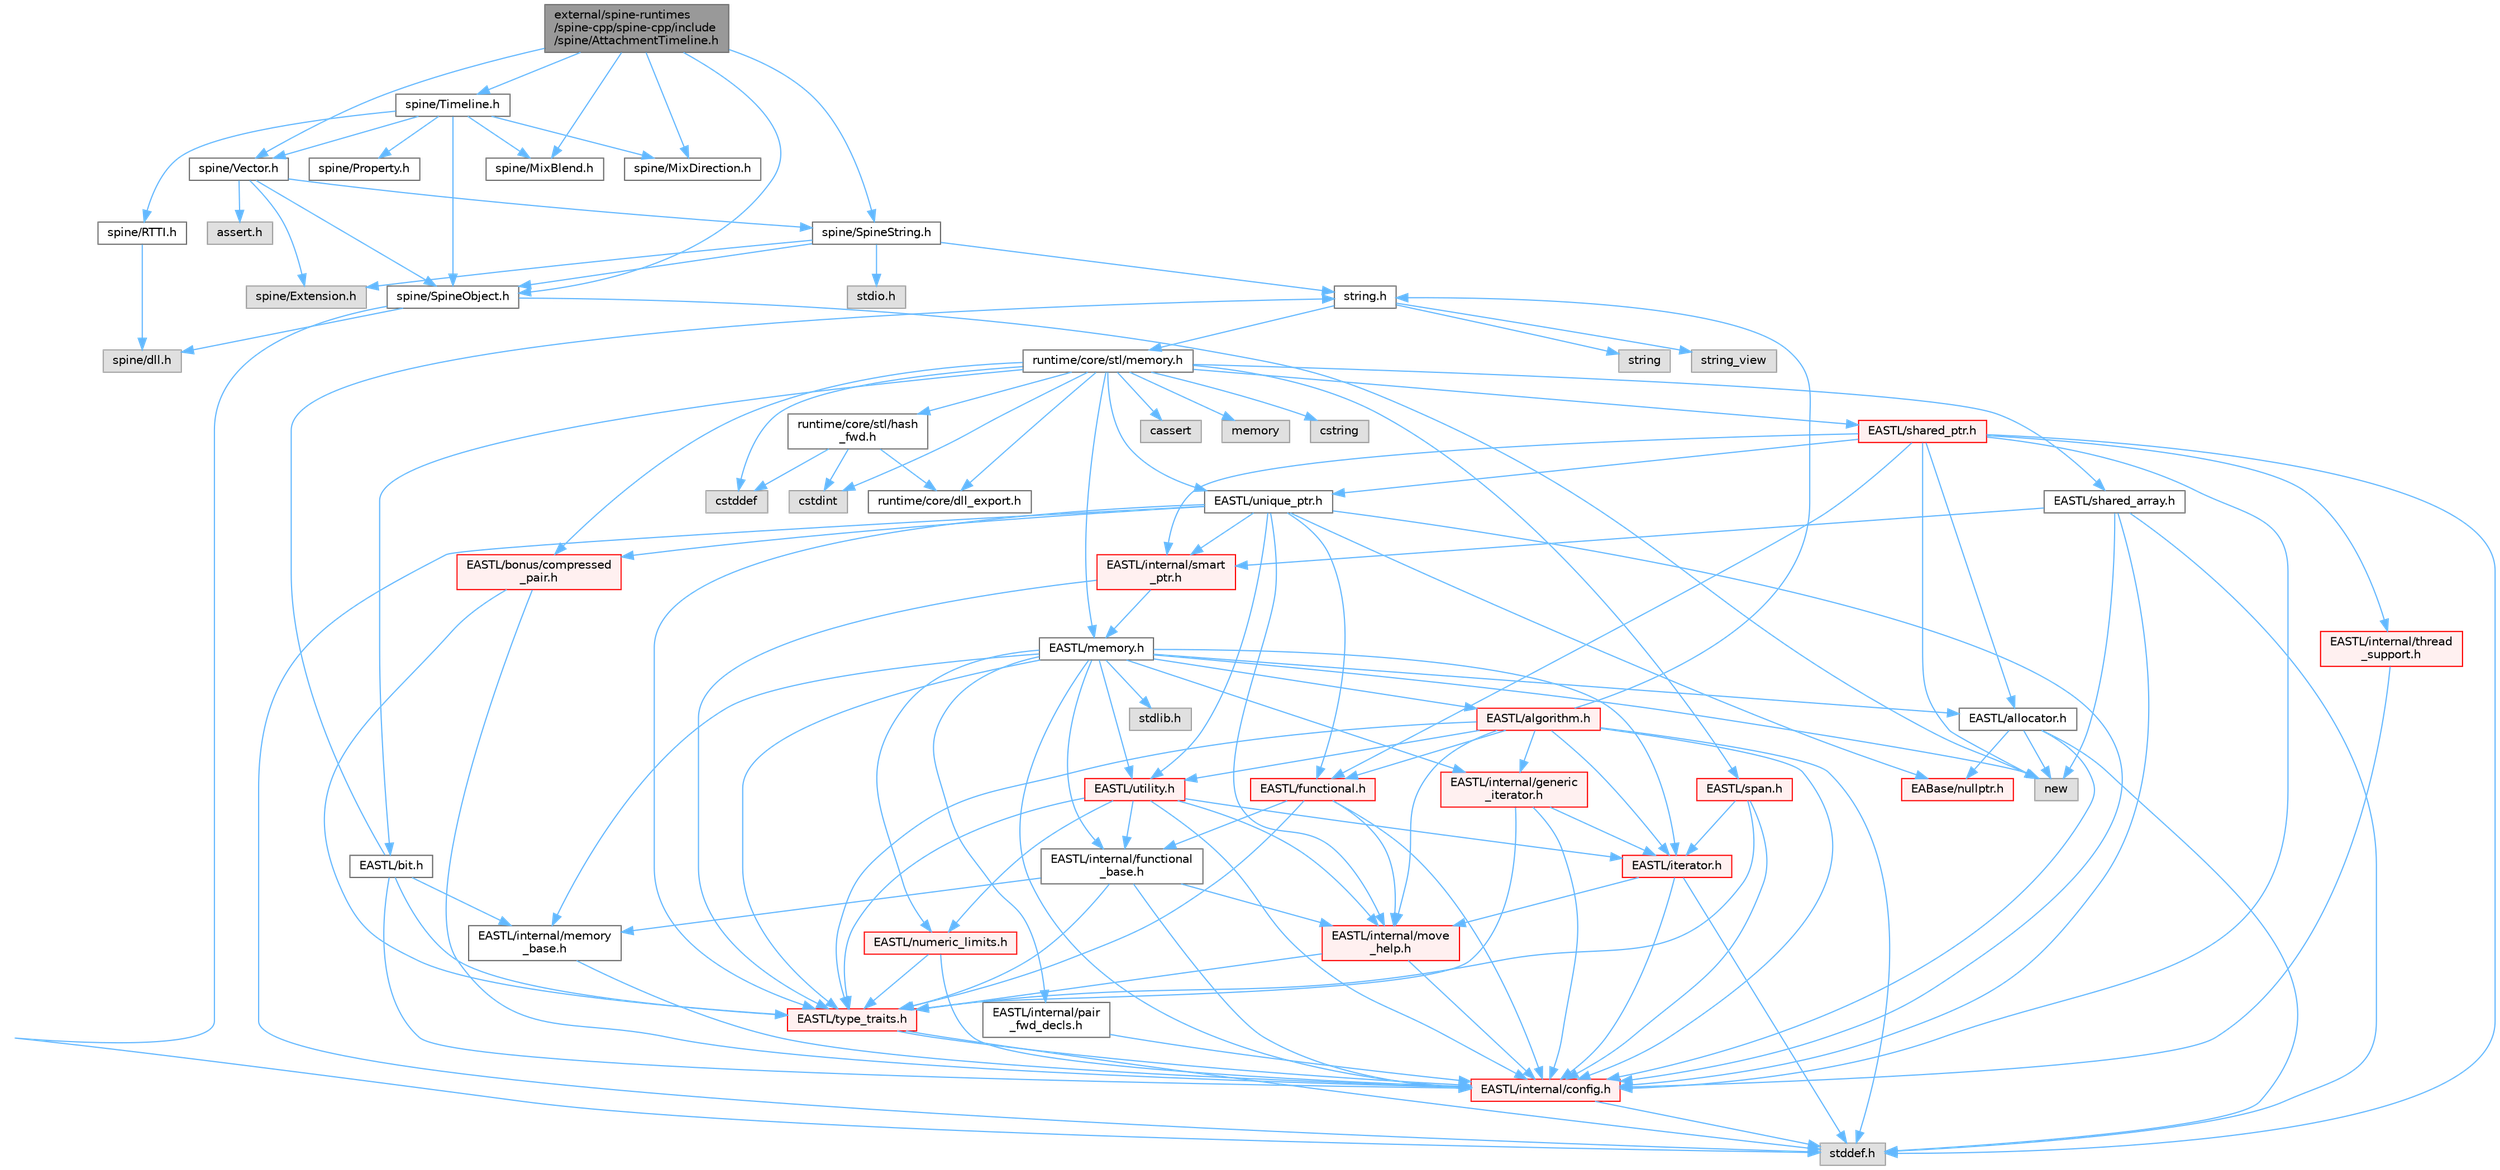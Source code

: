 digraph "external/spine-runtimes/spine-cpp/spine-cpp/include/spine/AttachmentTimeline.h"
{
 // LATEX_PDF_SIZE
  bgcolor="transparent";
  edge [fontname=Helvetica,fontsize=10,labelfontname=Helvetica,labelfontsize=10];
  node [fontname=Helvetica,fontsize=10,shape=box,height=0.2,width=0.4];
  Node1 [id="Node000001",label="external/spine-runtimes\l/spine-cpp/spine-cpp/include\l/spine/AttachmentTimeline.h",height=0.2,width=0.4,color="gray40", fillcolor="grey60", style="filled", fontcolor="black",tooltip=" "];
  Node1 -> Node2 [id="edge133_Node000001_Node000002",color="steelblue1",style="solid",tooltip=" "];
  Node2 [id="Node000002",label="spine/Timeline.h",height=0.2,width=0.4,color="grey40", fillcolor="white", style="filled",URL="$_timeline_8h.html",tooltip=" "];
  Node2 -> Node3 [id="edge134_Node000002_Node000003",color="steelblue1",style="solid",tooltip=" "];
  Node3 [id="Node000003",label="spine/RTTI.h",height=0.2,width=0.4,color="grey40", fillcolor="white", style="filled",URL="$_r_t_t_i_8h.html",tooltip=" "];
  Node3 -> Node4 [id="edge135_Node000003_Node000004",color="steelblue1",style="solid",tooltip=" "];
  Node4 [id="Node000004",label="spine/dll.h",height=0.2,width=0.4,color="grey60", fillcolor="#E0E0E0", style="filled",tooltip=" "];
  Node2 -> Node5 [id="edge136_Node000002_Node000005",color="steelblue1",style="solid",tooltip=" "];
  Node5 [id="Node000005",label="spine/Vector.h",height=0.2,width=0.4,color="grey40", fillcolor="white", style="filled",URL="$external_2spine-runtimes_2spine-cpp_2spine-cpp_2include_2spine_2vector_8h.html",tooltip=" "];
  Node5 -> Node6 [id="edge137_Node000005_Node000006",color="steelblue1",style="solid",tooltip=" "];
  Node6 [id="Node000006",label="spine/Extension.h",height=0.2,width=0.4,color="grey60", fillcolor="#E0E0E0", style="filled",tooltip=" "];
  Node5 -> Node7 [id="edge138_Node000005_Node000007",color="steelblue1",style="solid",tooltip=" "];
  Node7 [id="Node000007",label="spine/SpineObject.h",height=0.2,width=0.4,color="grey40", fillcolor="white", style="filled",URL="$_spine_object_8h.html",tooltip=" "];
  Node7 -> Node8 [id="edge139_Node000007_Node000008",color="steelblue1",style="solid",tooltip=" "];
  Node8 [id="Node000008",label="new",height=0.2,width=0.4,color="grey60", fillcolor="#E0E0E0", style="filled",tooltip=" "];
  Node7 -> Node9 [id="edge140_Node000007_Node000009",color="steelblue1",style="solid",tooltip=" "];
  Node9 [id="Node000009",label="stddef.h",height=0.2,width=0.4,color="grey60", fillcolor="#E0E0E0", style="filled",tooltip=" "];
  Node7 -> Node4 [id="edge141_Node000007_Node000004",color="steelblue1",style="solid",tooltip=" "];
  Node5 -> Node10 [id="edge142_Node000005_Node000010",color="steelblue1",style="solid",tooltip=" "];
  Node10 [id="Node000010",label="spine/SpineString.h",height=0.2,width=0.4,color="grey40", fillcolor="white", style="filled",URL="$_spine_string_8h.html",tooltip=" "];
  Node10 -> Node7 [id="edge143_Node000010_Node000007",color="steelblue1",style="solid",tooltip=" "];
  Node10 -> Node6 [id="edge144_Node000010_Node000006",color="steelblue1",style="solid",tooltip=" "];
  Node10 -> Node11 [id="edge145_Node000010_Node000011",color="steelblue1",style="solid",tooltip=" "];
  Node11 [id="Node000011",label="string.h",height=0.2,width=0.4,color="grey40", fillcolor="white", style="filled",URL="$string_8h.html",tooltip=" "];
  Node11 -> Node12 [id="edge146_Node000011_Node000012",color="steelblue1",style="solid",tooltip=" "];
  Node12 [id="Node000012",label="string",height=0.2,width=0.4,color="grey60", fillcolor="#E0E0E0", style="filled",tooltip=" "];
  Node11 -> Node13 [id="edge147_Node000011_Node000013",color="steelblue1",style="solid",tooltip=" "];
  Node13 [id="Node000013",label="string_view",height=0.2,width=0.4,color="grey60", fillcolor="#E0E0E0", style="filled",tooltip=" "];
  Node11 -> Node14 [id="edge148_Node000011_Node000014",color="steelblue1",style="solid",tooltip=" "];
  Node14 [id="Node000014",label="runtime/core/stl/memory.h",height=0.2,width=0.4,color="grey40", fillcolor="white", style="filled",URL="$runtime_2core_2stl_2memory_8h.html",tooltip=" "];
  Node14 -> Node15 [id="edge149_Node000014_Node000015",color="steelblue1",style="solid",tooltip=" "];
  Node15 [id="Node000015",label="cstddef",height=0.2,width=0.4,color="grey60", fillcolor="#E0E0E0", style="filled",tooltip=" "];
  Node14 -> Node16 [id="edge150_Node000014_Node000016",color="steelblue1",style="solid",tooltip=" "];
  Node16 [id="Node000016",label="cstdint",height=0.2,width=0.4,color="grey60", fillcolor="#E0E0E0", style="filled",tooltip=" "];
  Node14 -> Node17 [id="edge151_Node000014_Node000017",color="steelblue1",style="solid",tooltip=" "];
  Node17 [id="Node000017",label="cassert",height=0.2,width=0.4,color="grey60", fillcolor="#E0E0E0", style="filled",tooltip=" "];
  Node14 -> Node18 [id="edge152_Node000014_Node000018",color="steelblue1",style="solid",tooltip=" "];
  Node18 [id="Node000018",label="memory",height=0.2,width=0.4,color="grey60", fillcolor="#E0E0E0", style="filled",tooltip=" "];
  Node14 -> Node19 [id="edge153_Node000014_Node000019",color="steelblue1",style="solid",tooltip=" "];
  Node19 [id="Node000019",label="cstring",height=0.2,width=0.4,color="grey60", fillcolor="#E0E0E0", style="filled",tooltip=" "];
  Node14 -> Node20 [id="edge154_Node000014_Node000020",color="steelblue1",style="solid",tooltip=" "];
  Node20 [id="Node000020",label="EASTL/bit.h",height=0.2,width=0.4,color="grey40", fillcolor="white", style="filled",URL="$bit_8h.html",tooltip=" "];
  Node20 -> Node21 [id="edge155_Node000020_Node000021",color="steelblue1",style="solid",tooltip=" "];
  Node21 [id="Node000021",label="EASTL/internal/config.h",height=0.2,width=0.4,color="red", fillcolor="#FFF0F0", style="filled",URL="$runtime_2_e_a_s_t_l_2include_2_e_a_s_t_l_2internal_2config_8h.html",tooltip=" "];
  Node21 -> Node9 [id="edge156_Node000021_Node000009",color="steelblue1",style="solid",tooltip=" "];
  Node20 -> Node29 [id="edge157_Node000020_Node000029",color="steelblue1",style="solid",tooltip=" "];
  Node29 [id="Node000029",label="EASTL/internal/memory\l_base.h",height=0.2,width=0.4,color="grey40", fillcolor="white", style="filled",URL="$memory__base_8h.html",tooltip=" "];
  Node29 -> Node21 [id="edge158_Node000029_Node000021",color="steelblue1",style="solid",tooltip=" "];
  Node20 -> Node30 [id="edge159_Node000020_Node000030",color="steelblue1",style="solid",tooltip=" "];
  Node30 [id="Node000030",label="EASTL/type_traits.h",height=0.2,width=0.4,color="red", fillcolor="#FFF0F0", style="filled",URL="$_e_a_s_t_l_2include_2_e_a_s_t_l_2type__traits_8h.html",tooltip=" "];
  Node30 -> Node21 [id="edge160_Node000030_Node000021",color="steelblue1",style="solid",tooltip=" "];
  Node30 -> Node9 [id="edge161_Node000030_Node000009",color="steelblue1",style="solid",tooltip=" "];
  Node20 -> Node11 [id="edge162_Node000020_Node000011",color="steelblue1",style="solid",tooltip=" "];
  Node14 -> Node40 [id="edge163_Node000014_Node000040",color="steelblue1",style="solid",tooltip=" "];
  Node40 [id="Node000040",label="EASTL/memory.h",height=0.2,width=0.4,color="grey40", fillcolor="white", style="filled",URL="$runtime_2_e_a_s_t_l_2include_2_e_a_s_t_l_2memory_8h.html",tooltip=" "];
  Node40 -> Node21 [id="edge164_Node000040_Node000021",color="steelblue1",style="solid",tooltip=" "];
  Node40 -> Node29 [id="edge165_Node000040_Node000029",color="steelblue1",style="solid",tooltip=" "];
  Node40 -> Node41 [id="edge166_Node000040_Node000041",color="steelblue1",style="solid",tooltip=" "];
  Node41 [id="Node000041",label="EASTL/internal/generic\l_iterator.h",height=0.2,width=0.4,color="red", fillcolor="#FFF0F0", style="filled",URL="$generic__iterator_8h.html",tooltip=" "];
  Node41 -> Node21 [id="edge167_Node000041_Node000021",color="steelblue1",style="solid",tooltip=" "];
  Node41 -> Node42 [id="edge168_Node000041_Node000042",color="steelblue1",style="solid",tooltip=" "];
  Node42 [id="Node000042",label="EASTL/iterator.h",height=0.2,width=0.4,color="red", fillcolor="#FFF0F0", style="filled",URL="$_e_a_s_t_l_2include_2_e_a_s_t_l_2iterator_8h.html",tooltip=" "];
  Node42 -> Node21 [id="edge169_Node000042_Node000021",color="steelblue1",style="solid",tooltip=" "];
  Node42 -> Node43 [id="edge170_Node000042_Node000043",color="steelblue1",style="solid",tooltip=" "];
  Node43 [id="Node000043",label="EASTL/internal/move\l_help.h",height=0.2,width=0.4,color="red", fillcolor="#FFF0F0", style="filled",URL="$move__help_8h.html",tooltip=" "];
  Node43 -> Node21 [id="edge171_Node000043_Node000021",color="steelblue1",style="solid",tooltip=" "];
  Node43 -> Node30 [id="edge172_Node000043_Node000030",color="steelblue1",style="solid",tooltip=" "];
  Node42 -> Node9 [id="edge173_Node000042_Node000009",color="steelblue1",style="solid",tooltip=" "];
  Node41 -> Node30 [id="edge174_Node000041_Node000030",color="steelblue1",style="solid",tooltip=" "];
  Node40 -> Node45 [id="edge175_Node000040_Node000045",color="steelblue1",style="solid",tooltip=" "];
  Node45 [id="Node000045",label="EASTL/internal/pair\l_fwd_decls.h",height=0.2,width=0.4,color="grey40", fillcolor="white", style="filled",URL="$pair__fwd__decls_8h.html",tooltip=" "];
  Node45 -> Node21 [id="edge176_Node000045_Node000021",color="steelblue1",style="solid",tooltip=" "];
  Node40 -> Node46 [id="edge177_Node000040_Node000046",color="steelblue1",style="solid",tooltip=" "];
  Node46 [id="Node000046",label="EASTL/internal/functional\l_base.h",height=0.2,width=0.4,color="grey40", fillcolor="white", style="filled",URL="$functional__base_8h.html",tooltip=" "];
  Node46 -> Node21 [id="edge178_Node000046_Node000021",color="steelblue1",style="solid",tooltip=" "];
  Node46 -> Node29 [id="edge179_Node000046_Node000029",color="steelblue1",style="solid",tooltip=" "];
  Node46 -> Node43 [id="edge180_Node000046_Node000043",color="steelblue1",style="solid",tooltip=" "];
  Node46 -> Node30 [id="edge181_Node000046_Node000030",color="steelblue1",style="solid",tooltip=" "];
  Node40 -> Node47 [id="edge182_Node000040_Node000047",color="steelblue1",style="solid",tooltip=" "];
  Node47 [id="Node000047",label="EASTL/algorithm.h",height=0.2,width=0.4,color="red", fillcolor="#FFF0F0", style="filled",URL="$_e_a_s_t_l_2include_2_e_a_s_t_l_2algorithm_8h.html",tooltip=" "];
  Node47 -> Node21 [id="edge183_Node000047_Node000021",color="steelblue1",style="solid",tooltip=" "];
  Node47 -> Node30 [id="edge184_Node000047_Node000030",color="steelblue1",style="solid",tooltip=" "];
  Node47 -> Node43 [id="edge185_Node000047_Node000043",color="steelblue1",style="solid",tooltip=" "];
  Node47 -> Node42 [id="edge186_Node000047_Node000042",color="steelblue1",style="solid",tooltip=" "];
  Node47 -> Node50 [id="edge187_Node000047_Node000050",color="steelblue1",style="solid",tooltip=" "];
  Node50 [id="Node000050",label="EASTL/functional.h",height=0.2,width=0.4,color="red", fillcolor="#FFF0F0", style="filled",URL="$_e_a_s_t_l_2include_2_e_a_s_t_l_2functional_8h.html",tooltip=" "];
  Node50 -> Node21 [id="edge188_Node000050_Node000021",color="steelblue1",style="solid",tooltip=" "];
  Node50 -> Node43 [id="edge189_Node000050_Node000043",color="steelblue1",style="solid",tooltip=" "];
  Node50 -> Node30 [id="edge190_Node000050_Node000030",color="steelblue1",style="solid",tooltip=" "];
  Node50 -> Node46 [id="edge191_Node000050_Node000046",color="steelblue1",style="solid",tooltip=" "];
  Node47 -> Node56 [id="edge192_Node000047_Node000056",color="steelblue1",style="solid",tooltip=" "];
  Node56 [id="Node000056",label="EASTL/utility.h",height=0.2,width=0.4,color="red", fillcolor="#FFF0F0", style="filled",URL="$runtime_2_e_a_s_t_l_2include_2_e_a_s_t_l_2utility_8h.html",tooltip=" "];
  Node56 -> Node21 [id="edge193_Node000056_Node000021",color="steelblue1",style="solid",tooltip=" "];
  Node56 -> Node30 [id="edge194_Node000056_Node000030",color="steelblue1",style="solid",tooltip=" "];
  Node56 -> Node42 [id="edge195_Node000056_Node000042",color="steelblue1",style="solid",tooltip=" "];
  Node56 -> Node57 [id="edge196_Node000056_Node000057",color="steelblue1",style="solid",tooltip=" "];
  Node57 [id="Node000057",label="EASTL/numeric_limits.h",height=0.2,width=0.4,color="red", fillcolor="#FFF0F0", style="filled",URL="$numeric__limits_8h.html",tooltip=" "];
  Node57 -> Node21 [id="edge197_Node000057_Node000021",color="steelblue1",style="solid",tooltip=" "];
  Node57 -> Node30 [id="edge198_Node000057_Node000030",color="steelblue1",style="solid",tooltip=" "];
  Node56 -> Node46 [id="edge199_Node000056_Node000046",color="steelblue1",style="solid",tooltip=" "];
  Node56 -> Node43 [id="edge200_Node000056_Node000043",color="steelblue1",style="solid",tooltip=" "];
  Node47 -> Node41 [id="edge201_Node000047_Node000041",color="steelblue1",style="solid",tooltip=" "];
  Node47 -> Node9 [id="edge202_Node000047_Node000009",color="steelblue1",style="solid",tooltip=" "];
  Node47 -> Node11 [id="edge203_Node000047_Node000011",color="steelblue1",style="solid",tooltip=" "];
  Node40 -> Node30 [id="edge204_Node000040_Node000030",color="steelblue1",style="solid",tooltip=" "];
  Node40 -> Node54 [id="edge205_Node000040_Node000054",color="steelblue1",style="solid",tooltip=" "];
  Node54 [id="Node000054",label="EASTL/allocator.h",height=0.2,width=0.4,color="grey40", fillcolor="white", style="filled",URL="$runtime_2_e_a_s_t_l_2include_2_e_a_s_t_l_2allocator_8h.html",tooltip=" "];
  Node54 -> Node21 [id="edge206_Node000054_Node000021",color="steelblue1",style="solid",tooltip=" "];
  Node54 -> Node32 [id="edge207_Node000054_Node000032",color="steelblue1",style="solid",tooltip=" "];
  Node32 [id="Node000032",label="EABase/nullptr.h",height=0.2,width=0.4,color="red", fillcolor="#FFF0F0", style="filled",URL="$nullptr_8h.html",tooltip=" "];
  Node54 -> Node9 [id="edge208_Node000054_Node000009",color="steelblue1",style="solid",tooltip=" "];
  Node54 -> Node8 [id="edge209_Node000054_Node000008",color="steelblue1",style="solid",tooltip=" "];
  Node40 -> Node42 [id="edge210_Node000040_Node000042",color="steelblue1",style="solid",tooltip=" "];
  Node40 -> Node56 [id="edge211_Node000040_Node000056",color="steelblue1",style="solid",tooltip=" "];
  Node40 -> Node57 [id="edge212_Node000040_Node000057",color="steelblue1",style="solid",tooltip=" "];
  Node40 -> Node66 [id="edge213_Node000040_Node000066",color="steelblue1",style="solid",tooltip=" "];
  Node66 [id="Node000066",label="stdlib.h",height=0.2,width=0.4,color="grey60", fillcolor="#E0E0E0", style="filled",tooltip=" "];
  Node40 -> Node8 [id="edge214_Node000040_Node000008",color="steelblue1",style="solid",tooltip=" "];
  Node14 -> Node67 [id="edge215_Node000014_Node000067",color="steelblue1",style="solid",tooltip=" "];
  Node67 [id="Node000067",label="EASTL/shared_array.h",height=0.2,width=0.4,color="grey40", fillcolor="white", style="filled",URL="$shared__array_8h.html",tooltip=" "];
  Node67 -> Node21 [id="edge216_Node000067_Node000021",color="steelblue1",style="solid",tooltip=" "];
  Node67 -> Node68 [id="edge217_Node000067_Node000068",color="steelblue1",style="solid",tooltip=" "];
  Node68 [id="Node000068",label="EASTL/internal/smart\l_ptr.h",height=0.2,width=0.4,color="red", fillcolor="#FFF0F0", style="filled",URL="$smart__ptr_8h.html",tooltip=" "];
  Node68 -> Node40 [id="edge218_Node000068_Node000040",color="steelblue1",style="solid",tooltip=" "];
  Node68 -> Node30 [id="edge219_Node000068_Node000030",color="steelblue1",style="solid",tooltip=" "];
  Node67 -> Node8 [id="edge220_Node000067_Node000008",color="steelblue1",style="solid",tooltip=" "];
  Node67 -> Node9 [id="edge221_Node000067_Node000009",color="steelblue1",style="solid",tooltip=" "];
  Node14 -> Node70 [id="edge222_Node000014_Node000070",color="steelblue1",style="solid",tooltip=" "];
  Node70 [id="Node000070",label="EASTL/unique_ptr.h",height=0.2,width=0.4,color="grey40", fillcolor="white", style="filled",URL="$unique__ptr_8h.html",tooltip=" "];
  Node70 -> Node32 [id="edge223_Node000070_Node000032",color="steelblue1",style="solid",tooltip=" "];
  Node70 -> Node71 [id="edge224_Node000070_Node000071",color="steelblue1",style="solid",tooltip=" "];
  Node71 [id="Node000071",label="EASTL/bonus/compressed\l_pair.h",height=0.2,width=0.4,color="red", fillcolor="#FFF0F0", style="filled",URL="$compressed__pair_8h.html",tooltip=" "];
  Node71 -> Node21 [id="edge225_Node000071_Node000021",color="steelblue1",style="solid",tooltip=" "];
  Node71 -> Node30 [id="edge226_Node000071_Node000030",color="steelblue1",style="solid",tooltip=" "];
  Node70 -> Node50 [id="edge227_Node000070_Node000050",color="steelblue1",style="solid",tooltip=" "];
  Node70 -> Node21 [id="edge228_Node000070_Node000021",color="steelblue1",style="solid",tooltip=" "];
  Node70 -> Node43 [id="edge229_Node000070_Node000043",color="steelblue1",style="solid",tooltip=" "];
  Node70 -> Node68 [id="edge230_Node000070_Node000068",color="steelblue1",style="solid",tooltip=" "];
  Node70 -> Node30 [id="edge231_Node000070_Node000030",color="steelblue1",style="solid",tooltip=" "];
  Node70 -> Node56 [id="edge232_Node000070_Node000056",color="steelblue1",style="solid",tooltip=" "];
  Node70 -> Node9 [id="edge233_Node000070_Node000009",color="steelblue1",style="solid",tooltip=" "];
  Node14 -> Node73 [id="edge234_Node000014_Node000073",color="steelblue1",style="solid",tooltip=" "];
  Node73 [id="Node000073",label="EASTL/shared_ptr.h",height=0.2,width=0.4,color="red", fillcolor="#FFF0F0", style="filled",URL="$shared__ptr_8h.html",tooltip=" "];
  Node73 -> Node21 [id="edge235_Node000073_Node000021",color="steelblue1",style="solid",tooltip=" "];
  Node73 -> Node68 [id="edge236_Node000073_Node000068",color="steelblue1",style="solid",tooltip=" "];
  Node73 -> Node74 [id="edge237_Node000073_Node000074",color="steelblue1",style="solid",tooltip=" "];
  Node74 [id="Node000074",label="EASTL/internal/thread\l_support.h",height=0.2,width=0.4,color="red", fillcolor="#FFF0F0", style="filled",URL="$thread__support_8h.html",tooltip=" "];
  Node74 -> Node21 [id="edge238_Node000074_Node000021",color="steelblue1",style="solid",tooltip=" "];
  Node73 -> Node70 [id="edge239_Node000073_Node000070",color="steelblue1",style="solid",tooltip=" "];
  Node73 -> Node50 [id="edge240_Node000073_Node000050",color="steelblue1",style="solid",tooltip=" "];
  Node73 -> Node54 [id="edge241_Node000073_Node000054",color="steelblue1",style="solid",tooltip=" "];
  Node73 -> Node8 [id="edge242_Node000073_Node000008",color="steelblue1",style="solid",tooltip=" "];
  Node73 -> Node9 [id="edge243_Node000073_Node000009",color="steelblue1",style="solid",tooltip=" "];
  Node14 -> Node153 [id="edge244_Node000014_Node000153",color="steelblue1",style="solid",tooltip=" "];
  Node153 [id="Node000153",label="EASTL/span.h",height=0.2,width=0.4,color="red", fillcolor="#FFF0F0", style="filled",URL="$span_8h.html",tooltip=" "];
  Node153 -> Node21 [id="edge245_Node000153_Node000021",color="steelblue1",style="solid",tooltip=" "];
  Node153 -> Node30 [id="edge246_Node000153_Node000030",color="steelblue1",style="solid",tooltip=" "];
  Node153 -> Node42 [id="edge247_Node000153_Node000042",color="steelblue1",style="solid",tooltip=" "];
  Node14 -> Node71 [id="edge248_Node000014_Node000071",color="steelblue1",style="solid",tooltip=" "];
  Node14 -> Node156 [id="edge249_Node000014_Node000156",color="steelblue1",style="solid",tooltip=" "];
  Node156 [id="Node000156",label="runtime/core/dll_export.h",height=0.2,width=0.4,color="grey40", fillcolor="white", style="filled",URL="$dll__export_8h.html",tooltip=" "];
  Node14 -> Node157 [id="edge250_Node000014_Node000157",color="steelblue1",style="solid",tooltip=" "];
  Node157 [id="Node000157",label="runtime/core/stl/hash\l_fwd.h",height=0.2,width=0.4,color="grey40", fillcolor="white", style="filled",URL="$hash__fwd_8h.html",tooltip=" "];
  Node157 -> Node15 [id="edge251_Node000157_Node000015",color="steelblue1",style="solid",tooltip=" "];
  Node157 -> Node16 [id="edge252_Node000157_Node000016",color="steelblue1",style="solid",tooltip=" "];
  Node157 -> Node156 [id="edge253_Node000157_Node000156",color="steelblue1",style="solid",tooltip=" "];
  Node10 -> Node158 [id="edge254_Node000010_Node000158",color="steelblue1",style="solid",tooltip=" "];
  Node158 [id="Node000158",label="stdio.h",height=0.2,width=0.4,color="grey60", fillcolor="#E0E0E0", style="filled",tooltip=" "];
  Node5 -> Node159 [id="edge255_Node000005_Node000159",color="steelblue1",style="solid",tooltip=" "];
  Node159 [id="Node000159",label="assert.h",height=0.2,width=0.4,color="grey60", fillcolor="#E0E0E0", style="filled",tooltip=" "];
  Node2 -> Node160 [id="edge256_Node000002_Node000160",color="steelblue1",style="solid",tooltip=" "];
  Node160 [id="Node000160",label="spine/MixBlend.h",height=0.2,width=0.4,color="grey40", fillcolor="white", style="filled",URL="$_mix_blend_8h.html",tooltip=" "];
  Node2 -> Node161 [id="edge257_Node000002_Node000161",color="steelblue1",style="solid",tooltip=" "];
  Node161 [id="Node000161",label="spine/MixDirection.h",height=0.2,width=0.4,color="grey40", fillcolor="white", style="filled",URL="$_mix_direction_8h.html",tooltip=" "];
  Node2 -> Node7 [id="edge258_Node000002_Node000007",color="steelblue1",style="solid",tooltip=" "];
  Node2 -> Node162 [id="edge259_Node000002_Node000162",color="steelblue1",style="solid",tooltip=" "];
  Node162 [id="Node000162",label="spine/Property.h",height=0.2,width=0.4,color="grey40", fillcolor="white", style="filled",URL="$_property_8h.html",tooltip=" "];
  Node1 -> Node7 [id="edge260_Node000001_Node000007",color="steelblue1",style="solid",tooltip=" "];
  Node1 -> Node5 [id="edge261_Node000001_Node000005",color="steelblue1",style="solid",tooltip=" "];
  Node1 -> Node160 [id="edge262_Node000001_Node000160",color="steelblue1",style="solid",tooltip=" "];
  Node1 -> Node161 [id="edge263_Node000001_Node000161",color="steelblue1",style="solid",tooltip=" "];
  Node1 -> Node10 [id="edge264_Node000001_Node000010",color="steelblue1",style="solid",tooltip=" "];
}
